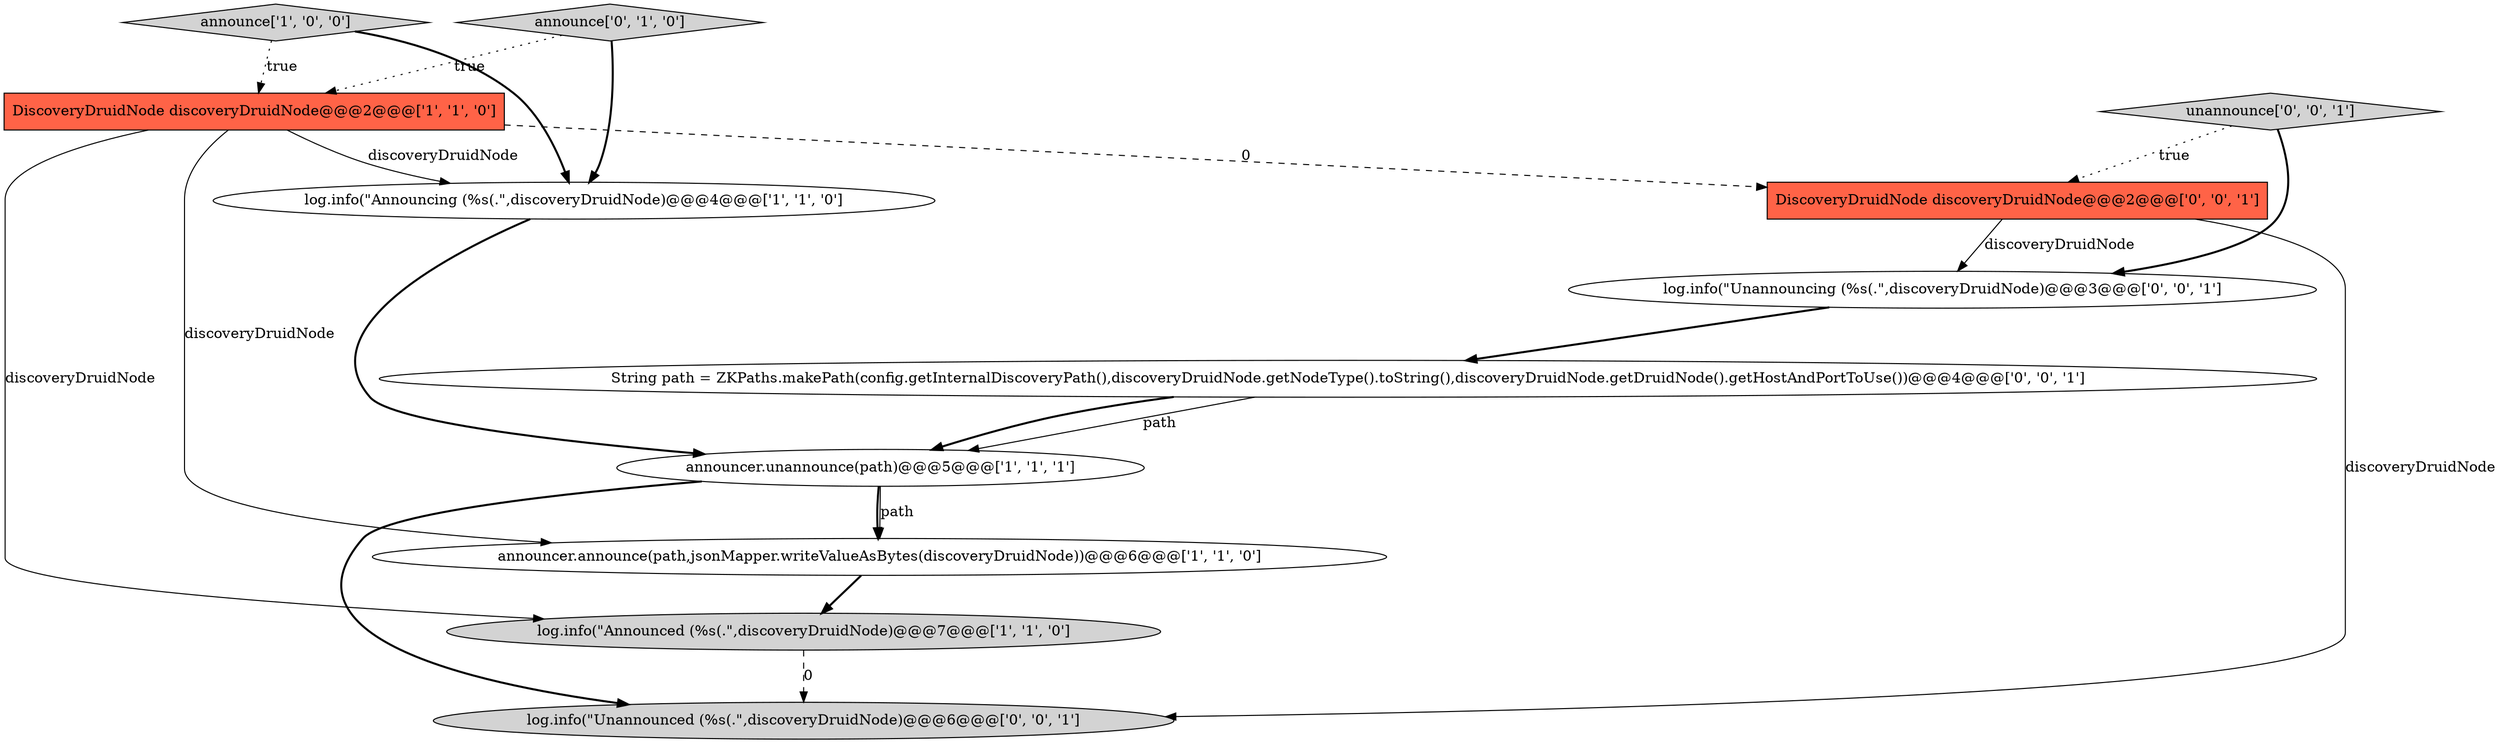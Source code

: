 digraph {
10 [style = filled, label = "log.info(\"Unannounced (%s(.\",discoveryDruidNode)@@@6@@@['0', '0', '1']", fillcolor = lightgray, shape = ellipse image = "AAA0AAABBB3BBB"];
9 [style = filled, label = "log.info(\"Unannouncing (%s(.\",discoveryDruidNode)@@@3@@@['0', '0', '1']", fillcolor = white, shape = ellipse image = "AAA0AAABBB3BBB"];
5 [style = filled, label = "announce['1', '0', '0']", fillcolor = lightgray, shape = diamond image = "AAA0AAABBB1BBB"];
0 [style = filled, label = "announcer.announce(path,jsonMapper.writeValueAsBytes(discoveryDruidNode))@@@6@@@['1', '1', '0']", fillcolor = white, shape = ellipse image = "AAA0AAABBB1BBB"];
3 [style = filled, label = "log.info(\"Announcing (%s(.\",discoveryDruidNode)@@@4@@@['1', '1', '0']", fillcolor = white, shape = ellipse image = "AAA0AAABBB1BBB"];
7 [style = filled, label = "unannounce['0', '0', '1']", fillcolor = lightgray, shape = diamond image = "AAA0AAABBB3BBB"];
11 [style = filled, label = "DiscoveryDruidNode discoveryDruidNode@@@2@@@['0', '0', '1']", fillcolor = tomato, shape = box image = "AAA0AAABBB3BBB"];
2 [style = filled, label = "DiscoveryDruidNode discoveryDruidNode@@@2@@@['1', '1', '0']", fillcolor = tomato, shape = box image = "AAA0AAABBB1BBB"];
8 [style = filled, label = "String path = ZKPaths.makePath(config.getInternalDiscoveryPath(),discoveryDruidNode.getNodeType().toString(),discoveryDruidNode.getDruidNode().getHostAndPortToUse())@@@4@@@['0', '0', '1']", fillcolor = white, shape = ellipse image = "AAA0AAABBB3BBB"];
6 [style = filled, label = "announce['0', '1', '0']", fillcolor = lightgray, shape = diamond image = "AAA0AAABBB2BBB"];
1 [style = filled, label = "log.info(\"Announced (%s(.\",discoveryDruidNode)@@@7@@@['1', '1', '0']", fillcolor = lightgray, shape = ellipse image = "AAA0AAABBB1BBB"];
4 [style = filled, label = "announcer.unannounce(path)@@@5@@@['1', '1', '1']", fillcolor = white, shape = ellipse image = "AAA0AAABBB1BBB"];
4->0 [style = solid, label="path"];
8->4 [style = bold, label=""];
7->9 [style = bold, label=""];
11->10 [style = solid, label="discoveryDruidNode"];
0->1 [style = bold, label=""];
7->11 [style = dotted, label="true"];
2->1 [style = solid, label="discoveryDruidNode"];
2->3 [style = solid, label="discoveryDruidNode"];
6->3 [style = bold, label=""];
1->10 [style = dashed, label="0"];
11->9 [style = solid, label="discoveryDruidNode"];
4->10 [style = bold, label=""];
5->3 [style = bold, label=""];
2->11 [style = dashed, label="0"];
9->8 [style = bold, label=""];
6->2 [style = dotted, label="true"];
2->0 [style = solid, label="discoveryDruidNode"];
8->4 [style = solid, label="path"];
3->4 [style = bold, label=""];
5->2 [style = dotted, label="true"];
4->0 [style = bold, label=""];
}
